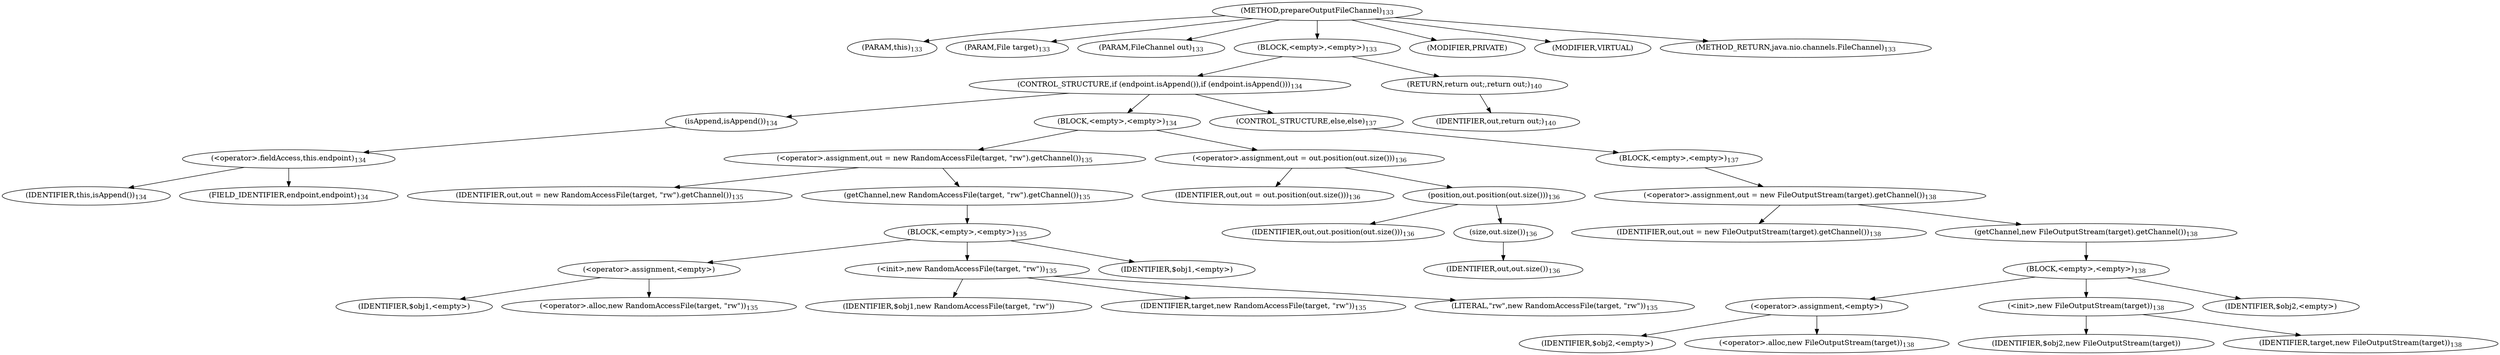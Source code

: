 digraph "prepareOutputFileChannel" {  
"327" [label = <(METHOD,prepareOutputFileChannel)<SUB>133</SUB>> ]
"328" [label = <(PARAM,this)<SUB>133</SUB>> ]
"329" [label = <(PARAM,File target)<SUB>133</SUB>> ]
"330" [label = <(PARAM,FileChannel out)<SUB>133</SUB>> ]
"331" [label = <(BLOCK,&lt;empty&gt;,&lt;empty&gt;)<SUB>133</SUB>> ]
"332" [label = <(CONTROL_STRUCTURE,if (endpoint.isAppend()),if (endpoint.isAppend()))<SUB>134</SUB>> ]
"333" [label = <(isAppend,isAppend())<SUB>134</SUB>> ]
"334" [label = <(&lt;operator&gt;.fieldAccess,this.endpoint)<SUB>134</SUB>> ]
"335" [label = <(IDENTIFIER,this,isAppend())<SUB>134</SUB>> ]
"336" [label = <(FIELD_IDENTIFIER,endpoint,endpoint)<SUB>134</SUB>> ]
"337" [label = <(BLOCK,&lt;empty&gt;,&lt;empty&gt;)<SUB>134</SUB>> ]
"338" [label = <(&lt;operator&gt;.assignment,out = new RandomAccessFile(target, &quot;rw&quot;).getChannel())<SUB>135</SUB>> ]
"339" [label = <(IDENTIFIER,out,out = new RandomAccessFile(target, &quot;rw&quot;).getChannel())<SUB>135</SUB>> ]
"340" [label = <(getChannel,new RandomAccessFile(target, &quot;rw&quot;).getChannel())<SUB>135</SUB>> ]
"341" [label = <(BLOCK,&lt;empty&gt;,&lt;empty&gt;)<SUB>135</SUB>> ]
"342" [label = <(&lt;operator&gt;.assignment,&lt;empty&gt;)> ]
"343" [label = <(IDENTIFIER,$obj1,&lt;empty&gt;)> ]
"344" [label = <(&lt;operator&gt;.alloc,new RandomAccessFile(target, &quot;rw&quot;))<SUB>135</SUB>> ]
"345" [label = <(&lt;init&gt;,new RandomAccessFile(target, &quot;rw&quot;))<SUB>135</SUB>> ]
"346" [label = <(IDENTIFIER,$obj1,new RandomAccessFile(target, &quot;rw&quot;))> ]
"347" [label = <(IDENTIFIER,target,new RandomAccessFile(target, &quot;rw&quot;))<SUB>135</SUB>> ]
"348" [label = <(LITERAL,&quot;rw&quot;,new RandomAccessFile(target, &quot;rw&quot;))<SUB>135</SUB>> ]
"349" [label = <(IDENTIFIER,$obj1,&lt;empty&gt;)> ]
"350" [label = <(&lt;operator&gt;.assignment,out = out.position(out.size()))<SUB>136</SUB>> ]
"351" [label = <(IDENTIFIER,out,out = out.position(out.size()))<SUB>136</SUB>> ]
"352" [label = <(position,out.position(out.size()))<SUB>136</SUB>> ]
"353" [label = <(IDENTIFIER,out,out.position(out.size()))<SUB>136</SUB>> ]
"354" [label = <(size,out.size())<SUB>136</SUB>> ]
"355" [label = <(IDENTIFIER,out,out.size())<SUB>136</SUB>> ]
"356" [label = <(CONTROL_STRUCTURE,else,else)<SUB>137</SUB>> ]
"357" [label = <(BLOCK,&lt;empty&gt;,&lt;empty&gt;)<SUB>137</SUB>> ]
"358" [label = <(&lt;operator&gt;.assignment,out = new FileOutputStream(target).getChannel())<SUB>138</SUB>> ]
"359" [label = <(IDENTIFIER,out,out = new FileOutputStream(target).getChannel())<SUB>138</SUB>> ]
"360" [label = <(getChannel,new FileOutputStream(target).getChannel())<SUB>138</SUB>> ]
"361" [label = <(BLOCK,&lt;empty&gt;,&lt;empty&gt;)<SUB>138</SUB>> ]
"362" [label = <(&lt;operator&gt;.assignment,&lt;empty&gt;)> ]
"363" [label = <(IDENTIFIER,$obj2,&lt;empty&gt;)> ]
"364" [label = <(&lt;operator&gt;.alloc,new FileOutputStream(target))<SUB>138</SUB>> ]
"365" [label = <(&lt;init&gt;,new FileOutputStream(target))<SUB>138</SUB>> ]
"366" [label = <(IDENTIFIER,$obj2,new FileOutputStream(target))> ]
"367" [label = <(IDENTIFIER,target,new FileOutputStream(target))<SUB>138</SUB>> ]
"368" [label = <(IDENTIFIER,$obj2,&lt;empty&gt;)> ]
"369" [label = <(RETURN,return out;,return out;)<SUB>140</SUB>> ]
"370" [label = <(IDENTIFIER,out,return out;)<SUB>140</SUB>> ]
"371" [label = <(MODIFIER,PRIVATE)> ]
"372" [label = <(MODIFIER,VIRTUAL)> ]
"373" [label = <(METHOD_RETURN,java.nio.channels.FileChannel)<SUB>133</SUB>> ]
  "327" -> "328" 
  "327" -> "329" 
  "327" -> "330" 
  "327" -> "331" 
  "327" -> "371" 
  "327" -> "372" 
  "327" -> "373" 
  "331" -> "332" 
  "331" -> "369" 
  "332" -> "333" 
  "332" -> "337" 
  "332" -> "356" 
  "333" -> "334" 
  "334" -> "335" 
  "334" -> "336" 
  "337" -> "338" 
  "337" -> "350" 
  "338" -> "339" 
  "338" -> "340" 
  "340" -> "341" 
  "341" -> "342" 
  "341" -> "345" 
  "341" -> "349" 
  "342" -> "343" 
  "342" -> "344" 
  "345" -> "346" 
  "345" -> "347" 
  "345" -> "348" 
  "350" -> "351" 
  "350" -> "352" 
  "352" -> "353" 
  "352" -> "354" 
  "354" -> "355" 
  "356" -> "357" 
  "357" -> "358" 
  "358" -> "359" 
  "358" -> "360" 
  "360" -> "361" 
  "361" -> "362" 
  "361" -> "365" 
  "361" -> "368" 
  "362" -> "363" 
  "362" -> "364" 
  "365" -> "366" 
  "365" -> "367" 
  "369" -> "370" 
}
